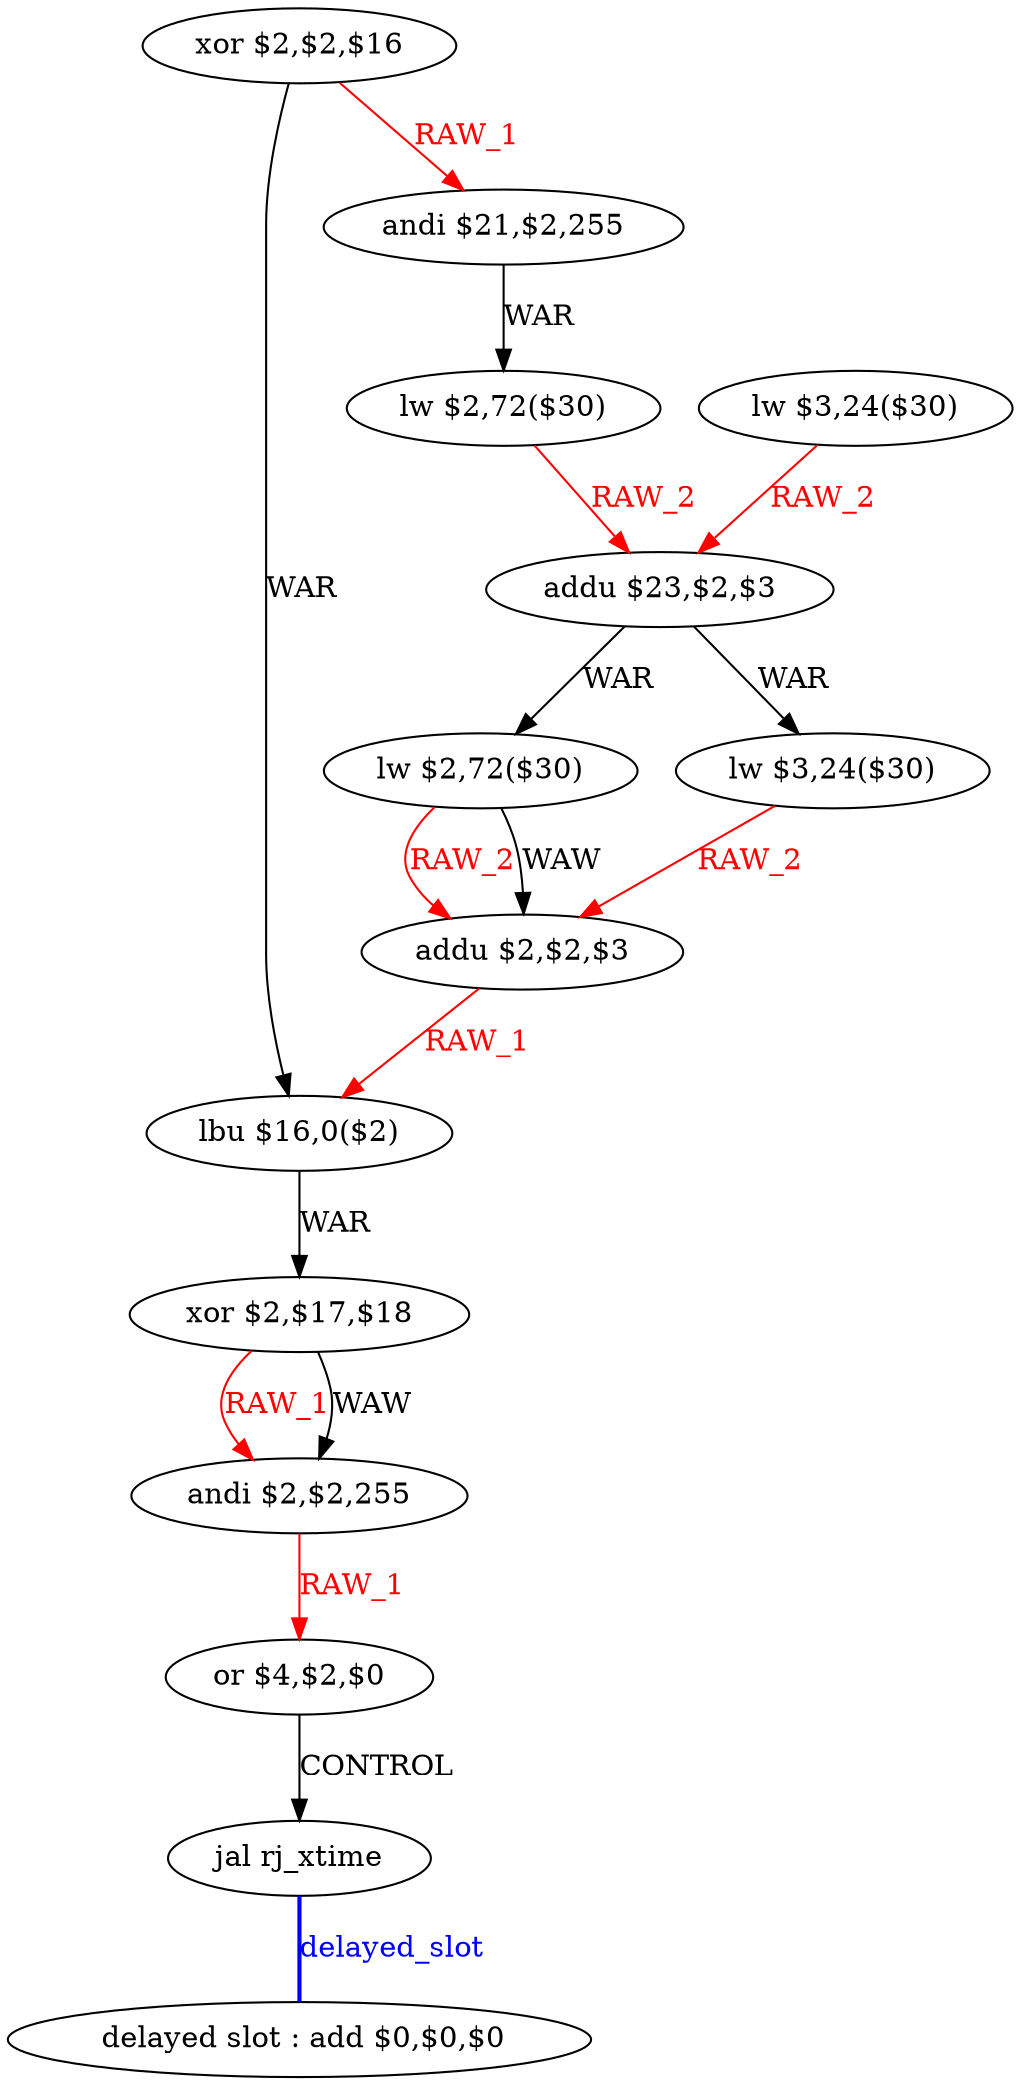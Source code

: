 digraph G1 {
node [shape = ellipse];
i13 [label = " delayed slot : add $0,$0,$0"] ;
i12 ->  i13 [style = bold, dir= none, fontcolor = blue, color = blue, label= "delayed_slot"];
i12 [label = "jal rj_xtime"] ;
i0 [label = "xor $2,$2,$16"] ;
i0 ->  i8 [label= "WAR"];
i0 ->  i1 [color = red, fontcolor = red, label= "RAW_1"];
i8 [label = "lbu $16,0($2)"] ;
i8 ->  i9 [label= "WAR"];
i9 [label = "xor $2,$17,$18"] ;
i9 ->  i10 [color = red, fontcolor = red, label= "RAW_1"];
i9 ->  i10 [label= "WAW"];
i10 [label = "andi $2,$2,255"] ;
i10 ->  i11 [color = red, fontcolor = red, label= "RAW_1"];
i11 [label = "or $4,$2,$0"] ;
i11 ->  i12 [label= "CONTROL"];
i1 [label = "andi $21,$2,255"] ;
i1 ->  i3 [label= "WAR"];
i3 [label = "lw $2,72($30)"] ;
i3 ->  i4 [color = red, fontcolor = red, label= "RAW_2"];
i4 [label = "addu $23,$2,$3"] ;
i4 ->  i6 [label= "WAR"];
i4 ->  i5 [label= "WAR"];
i6 [label = "lw $2,72($30)"] ;
i6 ->  i7 [color = red, fontcolor = red, label= "RAW_2"];
i6 ->  i7 [label= "WAW"];
i7 [label = "addu $2,$2,$3"] ;
i7 ->  i8 [color = red, fontcolor = red, label= "RAW_1"];
i5 [label = "lw $3,24($30)"] ;
i5 ->  i7 [color = red, fontcolor = red, label= "RAW_2"];
i2 [label = "lw $3,24($30)"] ;
i2 ->  i4 [color = red, fontcolor = red, label= "RAW_2"];
}
